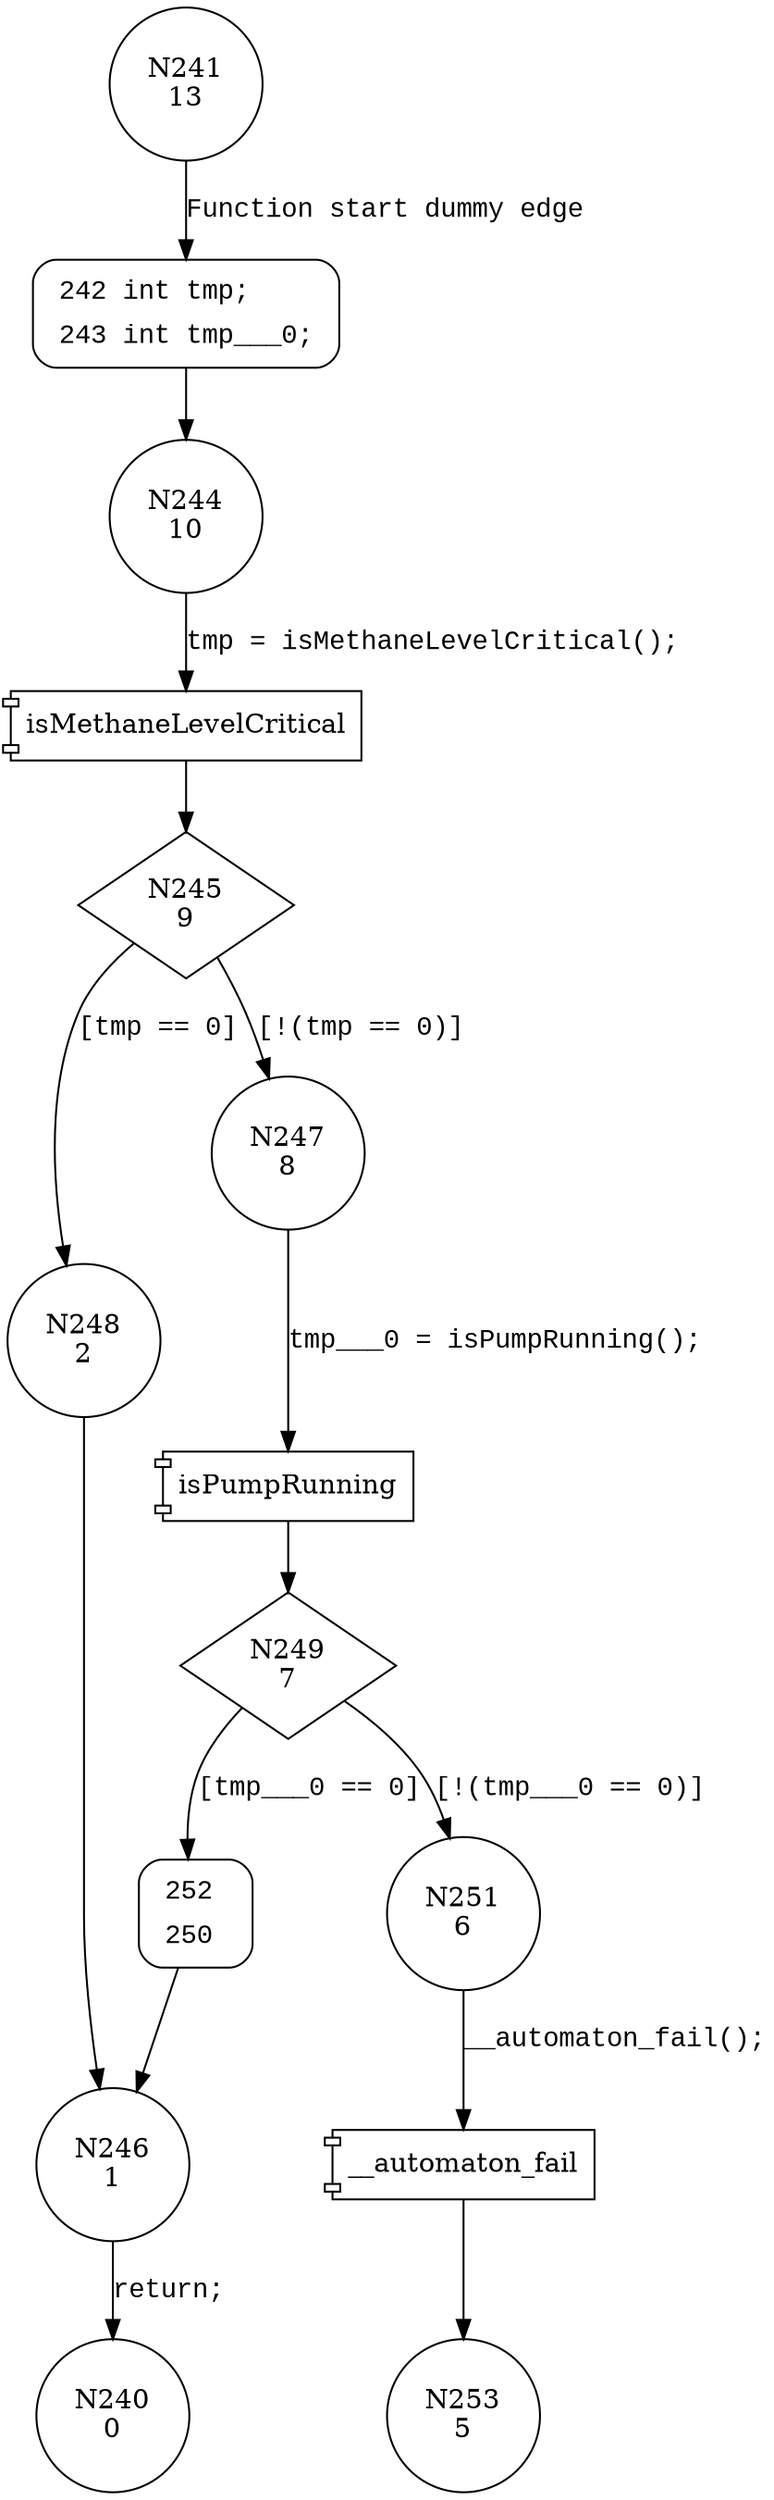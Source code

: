 digraph __utac_acc__Specification1_spec__1 {
241 [shape="circle" label="N241\n13"]
242 [shape="circle" label="N242\n12"]
244 [shape="circle" label="N244\n10"]
245 [shape="diamond" label="N245\n9"]
248 [shape="circle" label="N248\n2"]
247 [shape="circle" label="N247\n8"]
249 [shape="diamond" label="N249\n7"]
252 [shape="circle" label="N252\n4"]
251 [shape="circle" label="N251\n6"]
253 [shape="circle" label="N253\n5"]
246 [shape="circle" label="N246\n1"]
240 [shape="circle" label="N240\n0"]
242 [style="filled,bold" penwidth="1" fillcolor="white" fontname="Courier New" shape="Mrecord" label=<<table border="0" cellborder="0" cellpadding="3" bgcolor="white"><tr><td align="right">242</td><td align="left">int tmp;</td></tr><tr><td align="right">243</td><td align="left">int tmp___0;</td></tr></table>>]
242 -> 244[label=""]
252 [style="filled,bold" penwidth="1" fillcolor="white" fontname="Courier New" shape="Mrecord" label=<<table border="0" cellborder="0" cellpadding="3" bgcolor="white"><tr><td align="right">252</td><td align="left"></td></tr><tr><td align="right">250</td><td align="left"></td></tr></table>>]
252 -> 246[label=""]
241 -> 242 [label="Function start dummy edge" fontname="Courier New"]
100036 [shape="component" label="isMethaneLevelCritical"]
244 -> 100036 [label="tmp = isMethaneLevelCritical();" fontname="Courier New"]
100036 -> 245 [label="" fontname="Courier New"]
245 -> 248 [label="[tmp == 0]" fontname="Courier New"]
245 -> 247 [label="[!(tmp == 0)]" fontname="Courier New"]
100037 [shape="component" label="isPumpRunning"]
247 -> 100037 [label="tmp___0 = isPumpRunning();" fontname="Courier New"]
100037 -> 249 [label="" fontname="Courier New"]
249 -> 252 [label="[tmp___0 == 0]" fontname="Courier New"]
249 -> 251 [label="[!(tmp___0 == 0)]" fontname="Courier New"]
100038 [shape="component" label="__automaton_fail"]
251 -> 100038 [label="__automaton_fail();" fontname="Courier New"]
100038 -> 253 [label="" fontname="Courier New"]
246 -> 240 [label="return;" fontname="Courier New"]
248 -> 246 [label="" fontname="Courier New"]
}